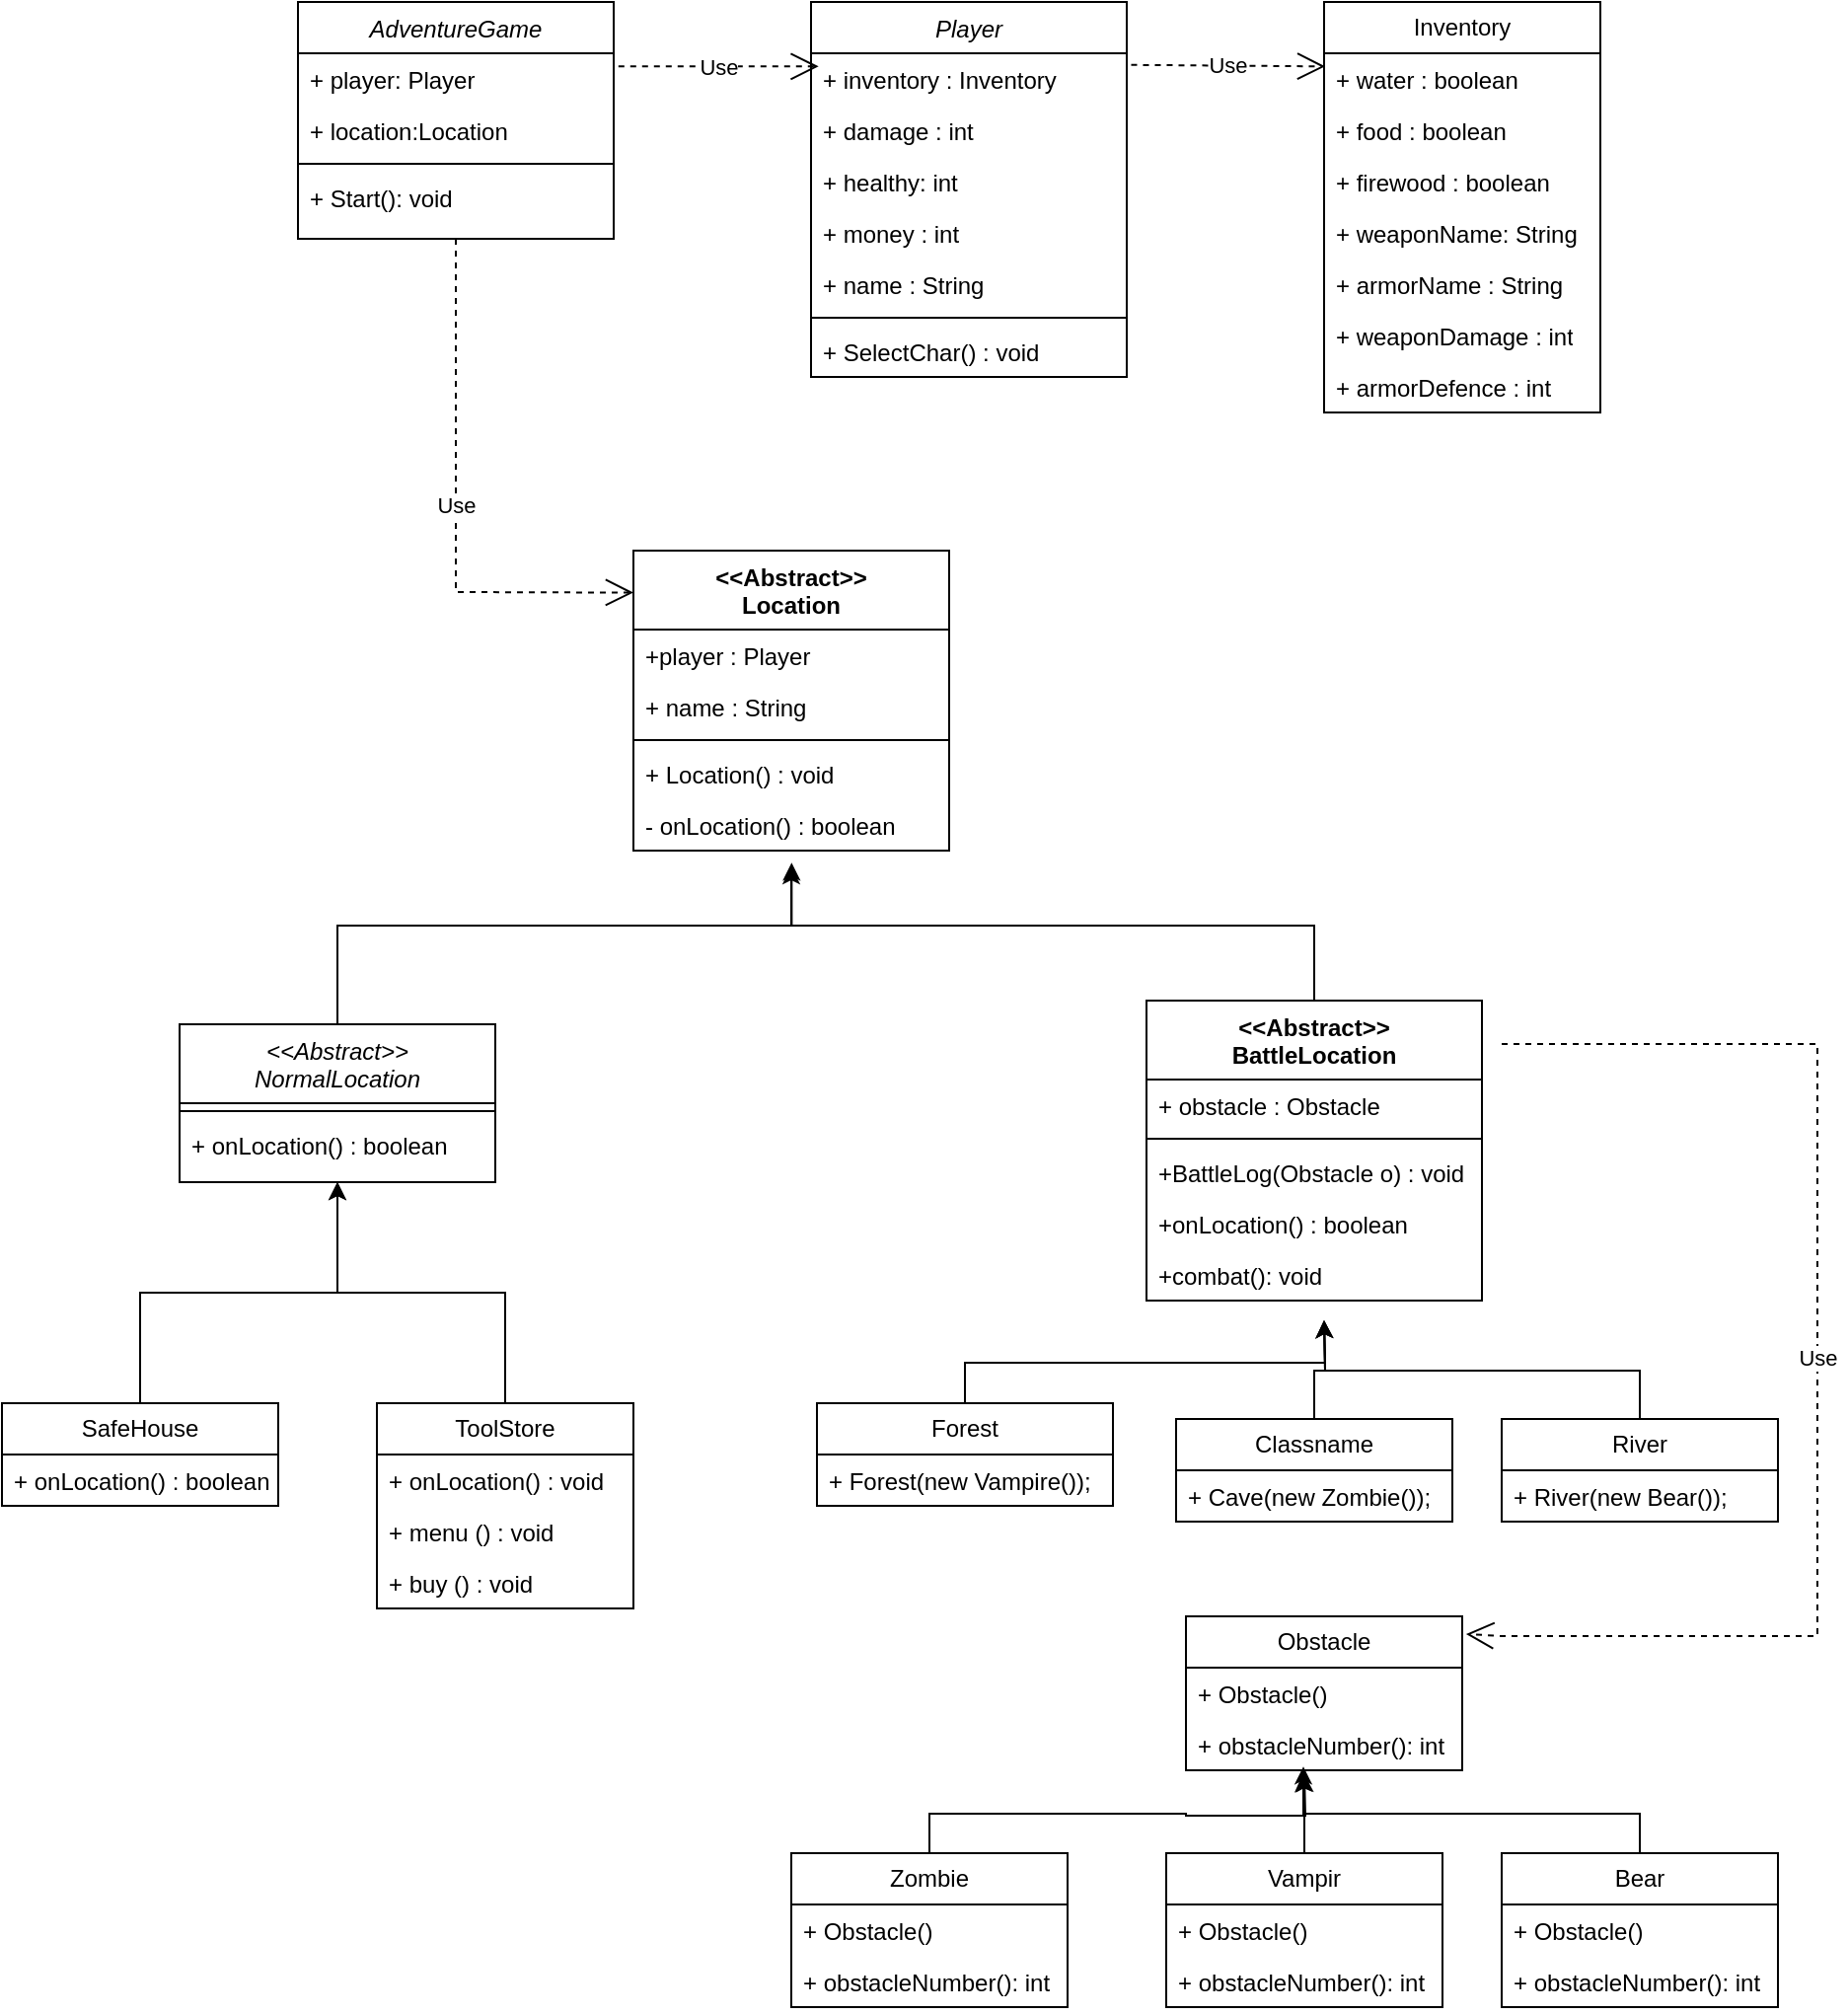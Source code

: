 <mxfile version="26.2.15">
  <diagram id="C5RBs43oDa-KdzZeNtuy" name="Page-1">
    <mxGraphModel dx="1303" dy="825" grid="1" gridSize="10" guides="1" tooltips="1" connect="1" arrows="1" fold="1" page="1" pageScale="1" pageWidth="827" pageHeight="1169" math="0" shadow="0">
      <root>
        <mxCell id="WIyWlLk6GJQsqaUBKTNV-0" />
        <mxCell id="WIyWlLk6GJQsqaUBKTNV-1" parent="WIyWlLk6GJQsqaUBKTNV-0" />
        <mxCell id="zkfFHV4jXpPFQw0GAbJ--0" value="AdventureGame&#xa;" style="swimlane;fontStyle=2;align=center;verticalAlign=top;childLayout=stackLayout;horizontal=1;startSize=26;horizontalStack=0;resizeParent=1;resizeLast=0;collapsible=1;marginBottom=0;rounded=0;shadow=0;strokeWidth=1;" parent="WIyWlLk6GJQsqaUBKTNV-1" vertex="1">
          <mxGeometry x="150" y="52" width="160" height="120" as="geometry">
            <mxRectangle x="230" y="140" width="160" height="26" as="alternateBounds" />
          </mxGeometry>
        </mxCell>
        <mxCell id="zkfFHV4jXpPFQw0GAbJ--1" value="+ player: Player" style="text;align=left;verticalAlign=top;spacingLeft=4;spacingRight=4;overflow=hidden;rotatable=0;points=[[0,0.5],[1,0.5]];portConstraint=eastwest;" parent="zkfFHV4jXpPFQw0GAbJ--0" vertex="1">
          <mxGeometry y="26" width="160" height="26" as="geometry" />
        </mxCell>
        <mxCell id="zkfFHV4jXpPFQw0GAbJ--2" value="+ location:Location" style="text;align=left;verticalAlign=top;spacingLeft=4;spacingRight=4;overflow=hidden;rotatable=0;points=[[0,0.5],[1,0.5]];portConstraint=eastwest;rounded=0;shadow=0;html=0;" parent="zkfFHV4jXpPFQw0GAbJ--0" vertex="1">
          <mxGeometry y="52" width="160" height="26" as="geometry" />
        </mxCell>
        <mxCell id="zkfFHV4jXpPFQw0GAbJ--4" value="" style="line;html=1;strokeWidth=1;align=left;verticalAlign=middle;spacingTop=-1;spacingLeft=3;spacingRight=3;rotatable=0;labelPosition=right;points=[];portConstraint=eastwest;" parent="zkfFHV4jXpPFQw0GAbJ--0" vertex="1">
          <mxGeometry y="78" width="160" height="8" as="geometry" />
        </mxCell>
        <mxCell id="zkfFHV4jXpPFQw0GAbJ--5" value="+ Start(): void" style="text;align=left;verticalAlign=top;spacingLeft=4;spacingRight=4;overflow=hidden;rotatable=0;points=[[0,0.5],[1,0.5]];portConstraint=eastwest;" parent="zkfFHV4jXpPFQw0GAbJ--0" vertex="1">
          <mxGeometry y="86" width="160" height="26" as="geometry" />
        </mxCell>
        <mxCell id="NJzve4lc0unuuCu3DnYu-0" value="Player" style="swimlane;fontStyle=2;align=center;verticalAlign=top;childLayout=stackLayout;horizontal=1;startSize=26;horizontalStack=0;resizeParent=1;resizeLast=0;collapsible=1;marginBottom=0;rounded=0;shadow=0;strokeWidth=1;" vertex="1" parent="WIyWlLk6GJQsqaUBKTNV-1">
          <mxGeometry x="410" y="52" width="160" height="190" as="geometry">
            <mxRectangle x="230" y="140" width="160" height="26" as="alternateBounds" />
          </mxGeometry>
        </mxCell>
        <mxCell id="NJzve4lc0unuuCu3DnYu-2" value="+ inventory : Inventory" style="text;align=left;verticalAlign=top;spacingLeft=4;spacingRight=4;overflow=hidden;rotatable=0;points=[[0,0.5],[1,0.5]];portConstraint=eastwest;rounded=0;shadow=0;html=0;" vertex="1" parent="NJzve4lc0unuuCu3DnYu-0">
          <mxGeometry y="26" width="160" height="26" as="geometry" />
        </mxCell>
        <mxCell id="NJzve4lc0unuuCu3DnYu-8" value="+ damage : int" style="text;align=left;verticalAlign=top;spacingLeft=4;spacingRight=4;overflow=hidden;rotatable=0;points=[[0,0.5],[1,0.5]];portConstraint=eastwest;rounded=0;shadow=0;html=0;" vertex="1" parent="NJzve4lc0unuuCu3DnYu-0">
          <mxGeometry y="52" width="160" height="26" as="geometry" />
        </mxCell>
        <mxCell id="NJzve4lc0unuuCu3DnYu-7" value="+ healthy: int&#xa;" style="text;align=left;verticalAlign=top;spacingLeft=4;spacingRight=4;overflow=hidden;rotatable=0;points=[[0,0.5],[1,0.5]];portConstraint=eastwest;rounded=0;shadow=0;html=0;" vertex="1" parent="NJzve4lc0unuuCu3DnYu-0">
          <mxGeometry y="78" width="160" height="26" as="geometry" />
        </mxCell>
        <mxCell id="NJzve4lc0unuuCu3DnYu-6" value="+ money : int" style="text;align=left;verticalAlign=top;spacingLeft=4;spacingRight=4;overflow=hidden;rotatable=0;points=[[0,0.5],[1,0.5]];portConstraint=eastwest;rounded=0;shadow=0;html=0;" vertex="1" parent="NJzve4lc0unuuCu3DnYu-0">
          <mxGeometry y="104" width="160" height="26" as="geometry" />
        </mxCell>
        <mxCell id="NJzve4lc0unuuCu3DnYu-5" value="+ name : String" style="text;align=left;verticalAlign=top;spacingLeft=4;spacingRight=4;overflow=hidden;rotatable=0;points=[[0,0.5],[1,0.5]];portConstraint=eastwest;rounded=0;shadow=0;html=0;" vertex="1" parent="NJzve4lc0unuuCu3DnYu-0">
          <mxGeometry y="130" width="160" height="26" as="geometry" />
        </mxCell>
        <mxCell id="NJzve4lc0unuuCu3DnYu-3" value="" style="line;html=1;strokeWidth=1;align=left;verticalAlign=middle;spacingTop=-1;spacingLeft=3;spacingRight=3;rotatable=0;labelPosition=right;points=[];portConstraint=eastwest;" vertex="1" parent="NJzve4lc0unuuCu3DnYu-0">
          <mxGeometry y="156" width="160" height="8" as="geometry" />
        </mxCell>
        <mxCell id="NJzve4lc0unuuCu3DnYu-4" value="+ SelectChar() : void" style="text;align=left;verticalAlign=top;spacingLeft=4;spacingRight=4;overflow=hidden;rotatable=0;points=[[0,0.5],[1,0.5]];portConstraint=eastwest;" vertex="1" parent="NJzve4lc0unuuCu3DnYu-0">
          <mxGeometry y="164" width="160" height="26" as="geometry" />
        </mxCell>
        <mxCell id="NJzve4lc0unuuCu3DnYu-9" value="Inventory" style="swimlane;fontStyle=0;childLayout=stackLayout;horizontal=1;startSize=26;fillColor=none;horizontalStack=0;resizeParent=1;resizeParentMax=0;resizeLast=0;collapsible=1;marginBottom=0;whiteSpace=wrap;html=1;" vertex="1" parent="WIyWlLk6GJQsqaUBKTNV-1">
          <mxGeometry x="670" y="52" width="140" height="208" as="geometry" />
        </mxCell>
        <mxCell id="NJzve4lc0unuuCu3DnYu-10" value="+ water : boolean" style="text;strokeColor=none;fillColor=none;align=left;verticalAlign=top;spacingLeft=4;spacingRight=4;overflow=hidden;rotatable=0;points=[[0,0.5],[1,0.5]];portConstraint=eastwest;whiteSpace=wrap;html=1;" vertex="1" parent="NJzve4lc0unuuCu3DnYu-9">
          <mxGeometry y="26" width="140" height="26" as="geometry" />
        </mxCell>
        <mxCell id="NJzve4lc0unuuCu3DnYu-11" value="+ food : boolean&lt;span style=&quot;white-space: pre;&quot;&gt;&#x9;&lt;/span&gt;" style="text;strokeColor=none;fillColor=none;align=left;verticalAlign=top;spacingLeft=4;spacingRight=4;overflow=hidden;rotatable=0;points=[[0,0.5],[1,0.5]];portConstraint=eastwest;whiteSpace=wrap;html=1;" vertex="1" parent="NJzve4lc0unuuCu3DnYu-9">
          <mxGeometry y="52" width="140" height="26" as="geometry" />
        </mxCell>
        <mxCell id="NJzve4lc0unuuCu3DnYu-12" value="+ firewood : boolean" style="text;strokeColor=none;fillColor=none;align=left;verticalAlign=top;spacingLeft=4;spacingRight=4;overflow=hidden;rotatable=0;points=[[0,0.5],[1,0.5]];portConstraint=eastwest;whiteSpace=wrap;html=1;" vertex="1" parent="NJzve4lc0unuuCu3DnYu-9">
          <mxGeometry y="78" width="140" height="26" as="geometry" />
        </mxCell>
        <mxCell id="NJzve4lc0unuuCu3DnYu-16" value="+ weaponName: String" style="text;strokeColor=none;fillColor=none;align=left;verticalAlign=top;spacingLeft=4;spacingRight=4;overflow=hidden;rotatable=0;points=[[0,0.5],[1,0.5]];portConstraint=eastwest;whiteSpace=wrap;html=1;" vertex="1" parent="NJzve4lc0unuuCu3DnYu-9">
          <mxGeometry y="104" width="140" height="26" as="geometry" />
        </mxCell>
        <mxCell id="NJzve4lc0unuuCu3DnYu-15" value="+ armorName : String" style="text;strokeColor=none;fillColor=none;align=left;verticalAlign=top;spacingLeft=4;spacingRight=4;overflow=hidden;rotatable=0;points=[[0,0.5],[1,0.5]];portConstraint=eastwest;whiteSpace=wrap;html=1;" vertex="1" parent="NJzve4lc0unuuCu3DnYu-9">
          <mxGeometry y="130" width="140" height="26" as="geometry" />
        </mxCell>
        <mxCell id="NJzve4lc0unuuCu3DnYu-14" value="+ weaponDamage : int" style="text;strokeColor=none;fillColor=none;align=left;verticalAlign=top;spacingLeft=4;spacingRight=4;overflow=hidden;rotatable=0;points=[[0,0.5],[1,0.5]];portConstraint=eastwest;whiteSpace=wrap;html=1;" vertex="1" parent="NJzve4lc0unuuCu3DnYu-9">
          <mxGeometry y="156" width="140" height="26" as="geometry" />
        </mxCell>
        <mxCell id="NJzve4lc0unuuCu3DnYu-13" value="+ armorDefence : int" style="text;strokeColor=none;fillColor=none;align=left;verticalAlign=top;spacingLeft=4;spacingRight=4;overflow=hidden;rotatable=0;points=[[0,0.5],[1,0.5]];portConstraint=eastwest;whiteSpace=wrap;html=1;" vertex="1" parent="NJzve4lc0unuuCu3DnYu-9">
          <mxGeometry y="182" width="140" height="26" as="geometry" />
        </mxCell>
        <mxCell id="NJzve4lc0unuuCu3DnYu-27" value="&amp;lt;&amp;lt;Abstract&amp;gt;&amp;gt;&lt;br&gt;Location" style="swimlane;fontStyle=1;align=center;verticalAlign=top;childLayout=stackLayout;horizontal=1;startSize=40;horizontalStack=0;resizeParent=1;resizeParentMax=0;resizeLast=0;collapsible=1;marginBottom=0;whiteSpace=wrap;html=1;" vertex="1" parent="WIyWlLk6GJQsqaUBKTNV-1">
          <mxGeometry x="320" y="330" width="160" height="152" as="geometry" />
        </mxCell>
        <mxCell id="NJzve4lc0unuuCu3DnYu-28" value="+player : Player" style="text;strokeColor=none;fillColor=none;align=left;verticalAlign=top;spacingLeft=4;spacingRight=4;overflow=hidden;rotatable=0;points=[[0,0.5],[1,0.5]];portConstraint=eastwest;whiteSpace=wrap;html=1;" vertex="1" parent="NJzve4lc0unuuCu3DnYu-27">
          <mxGeometry y="40" width="160" height="26" as="geometry" />
        </mxCell>
        <mxCell id="NJzve4lc0unuuCu3DnYu-31" value="+ name : String" style="text;strokeColor=none;fillColor=none;align=left;verticalAlign=top;spacingLeft=4;spacingRight=4;overflow=hidden;rotatable=0;points=[[0,0.5],[1,0.5]];portConstraint=eastwest;whiteSpace=wrap;html=1;" vertex="1" parent="NJzve4lc0unuuCu3DnYu-27">
          <mxGeometry y="66" width="160" height="26" as="geometry" />
        </mxCell>
        <mxCell id="NJzve4lc0unuuCu3DnYu-29" value="" style="line;strokeWidth=1;fillColor=none;align=left;verticalAlign=middle;spacingTop=-1;spacingLeft=3;spacingRight=3;rotatable=0;labelPosition=right;points=[];portConstraint=eastwest;strokeColor=inherit;" vertex="1" parent="NJzve4lc0unuuCu3DnYu-27">
          <mxGeometry y="92" width="160" height="8" as="geometry" />
        </mxCell>
        <mxCell id="NJzve4lc0unuuCu3DnYu-30" value="+ Location() : void" style="text;strokeColor=none;fillColor=none;align=left;verticalAlign=top;spacingLeft=4;spacingRight=4;overflow=hidden;rotatable=0;points=[[0,0.5],[1,0.5]];portConstraint=eastwest;whiteSpace=wrap;html=1;" vertex="1" parent="NJzve4lc0unuuCu3DnYu-27">
          <mxGeometry y="100" width="160" height="26" as="geometry" />
        </mxCell>
        <mxCell id="NJzve4lc0unuuCu3DnYu-32" value="- onLocation() : boolean&lt;span style=&quot;color: rgba(0, 0, 0, 0); font-family: monospace; font-size: 0px; text-wrap-mode: nowrap;&quot;&gt;%3CmxGraphModel%3E%3Croot%3E%3CmxCell%20id%3D%220%22%2F%3E%3CmxCell%20id%3D%221%22%20parent%3D%220%22%2F%3E%3CmxCell%20id%3D%222%22%20value%3D%22AdventureGame%26%2310%3B%22%20style%3D%22swimlane%3BfontStyle%3D2%3Balign%3Dcenter%3BverticalAlign%3Dtop%3BchildLayout%3DstackLayout%3Bhorizontal%3D1%3BstartSize%3D26%3BhorizontalStack%3D0%3BresizeParent%3D1%3BresizeLast%3D0%3Bcollapsible%3D1%3BmarginBottom%3D0%3Brounded%3D0%3Bshadow%3D0%3BstrokeWidth%3D1%3B%22%20vertex%3D%221%22%20parent%3D%221%22%3E%3CmxGeometry%20x%3D%22180%22%20y%3D%2270%22%20width%3D%22160%22%20height%3D%22120%22%20as%3D%22geometry%22%3E%3CmxRectangle%20x%3D%22230%22%20y%3D%22140%22%20width%3D%22160%22%20height%3D%2226%22%20as%3D%22alternateBounds%22%2F%3E%3C%2FmxGeometry%3E%3C%2FmxCell%3E%3CmxCell%20id%3D%223%22%20value%3D%22%2B%20player%3A%20Player%22%20style%3D%22text%3Balign%3Dleft%3BverticalAlign%3Dtop%3BspacingLeft%3D4%3BspacingRight%3D4%3Boverflow%3Dhidden%3Brotatable%3D0%3Bpoints%3D%5B%5B0%2C0.5%5D%2C%5B1%2C0.5%5D%5D%3BportConstraint%3Deastwest%3B%22%20vertex%3D%221%22%20parent%3D%222%22%3E%3CmxGeometry%20y%3D%2226%22%20width%3D%22160%22%20height%3D%2226%22%20as%3D%22geometry%22%2F%3E%3C%2FmxCell%3E%3CmxCell%20id%3D%224%22%20value%3D%22%2B%20location%3ALocation%22%20style%3D%22text%3Balign%3Dleft%3BverticalAlign%3Dtop%3BspacingLeft%3D4%3BspacingRight%3D4%3Boverflow%3Dhidden%3Brotatable%3D0%3Bpoints%3D%5B%5B0%2C0.5%5D%2C%5B1%2C0.5%5D%5D%3BportConstraint%3Deastwest%3Brounded%3D0%3Bshadow%3D0%3Bhtml%3D0%3B%22%20vertex%3D%221%22%20parent%3D%222%22%3E%3CmxGeometry%20y%3D%2252%22%20width%3D%22160%22%20height%3D%2226%22%20as%3D%22geometry%22%2F%3E%3C%2FmxCell%3E%3CmxCell%20id%3D%225%22%20value%3D%22%22%20style%3D%22line%3Bhtml%3D1%3BstrokeWidth%3D1%3Balign%3Dleft%3BverticalAlign%3Dmiddle%3BspacingTop%3D-1%3BspacingLeft%3D3%3BspacingRight%3D3%3Brotatable%3D0%3BlabelPosition%3Dright%3Bpoints%3D%5B%5D%3BportConstraint%3Deastwest%3B%22%20vertex%3D%221%22%20parent%3D%222%22%3E%3CmxGeometry%20y%3D%2278%22%20width%3D%22160%22%20height%3D%228%22%20as%3D%22geometry%22%2F%3E%3C%2FmxCell%3E%3CmxCell%20id%3D%226%22%20value%3D%22%2B%20Start()%3A%20void%22%20style%3D%22text%3Balign%3Dleft%3BverticalAlign%3Dtop%3BspacingLeft%3D4%3BspacingRight%3D4%3Boverflow%3Dhidden%3Brotatable%3D0%3Bpoints%3D%5B%5B0%2C0.5%5D%2C%5B1%2C0.5%5D%5D%3BportConstraint%3Deastwest%3B%22%20vertex%3D%221%22%20parent%3D%222%22%3E%3CmxGeometry%20y%3D%2286%22%20width%3D%22160%22%20height%3D%2226%22%20as%3D%22geometry%22%2F%3E%3C%2FmxCell%3E%3C%2Froot%3E%3C%2FmxGraphModel%3E&lt;/span&gt;" style="text;strokeColor=none;fillColor=none;align=left;verticalAlign=top;spacingLeft=4;spacingRight=4;overflow=hidden;rotatable=0;points=[[0,0.5],[1,0.5]];portConstraint=eastwest;whiteSpace=wrap;html=1;" vertex="1" parent="NJzve4lc0unuuCu3DnYu-27">
          <mxGeometry y="126" width="160" height="26" as="geometry" />
        </mxCell>
        <mxCell id="NJzve4lc0unuuCu3DnYu-33" value="&lt;&lt;Abstract&gt;&gt;&#xa;NormalLocation" style="swimlane;fontStyle=2;align=center;verticalAlign=top;childLayout=stackLayout;horizontal=1;startSize=40;horizontalStack=0;resizeParent=1;resizeLast=0;collapsible=1;marginBottom=0;rounded=0;shadow=0;strokeWidth=1;" vertex="1" parent="WIyWlLk6GJQsqaUBKTNV-1">
          <mxGeometry x="90" y="570" width="160" height="80" as="geometry">
            <mxRectangle x="230" y="140" width="160" height="26" as="alternateBounds" />
          </mxGeometry>
        </mxCell>
        <mxCell id="NJzve4lc0unuuCu3DnYu-36" value="" style="line;html=1;strokeWidth=1;align=left;verticalAlign=middle;spacingTop=-1;spacingLeft=3;spacingRight=3;rotatable=0;labelPosition=right;points=[];portConstraint=eastwest;" vertex="1" parent="NJzve4lc0unuuCu3DnYu-33">
          <mxGeometry y="40" width="160" height="8" as="geometry" />
        </mxCell>
        <mxCell id="NJzve4lc0unuuCu3DnYu-37" value="+ onLocation() : boolean" style="text;align=left;verticalAlign=top;spacingLeft=4;spacingRight=4;overflow=hidden;rotatable=0;points=[[0,0.5],[1,0.5]];portConstraint=eastwest;" vertex="1" parent="NJzve4lc0unuuCu3DnYu-33">
          <mxGeometry y="48" width="160" height="26" as="geometry" />
        </mxCell>
        <mxCell id="NJzve4lc0unuuCu3DnYu-87" style="edgeStyle=orthogonalEdgeStyle;rounded=0;orthogonalLoop=1;jettySize=auto;html=1;exitX=0.5;exitY=0;exitDx=0;exitDy=0;entryX=0.5;entryY=1;entryDx=0;entryDy=0;" edge="1" parent="WIyWlLk6GJQsqaUBKTNV-1" source="NJzve4lc0unuuCu3DnYu-41" target="NJzve4lc0unuuCu3DnYu-33">
          <mxGeometry relative="1" as="geometry" />
        </mxCell>
        <mxCell id="NJzve4lc0unuuCu3DnYu-41" value="ToolStore" style="swimlane;fontStyle=0;childLayout=stackLayout;horizontal=1;startSize=26;fillColor=none;horizontalStack=0;resizeParent=1;resizeParentMax=0;resizeLast=0;collapsible=1;marginBottom=0;whiteSpace=wrap;html=1;" vertex="1" parent="WIyWlLk6GJQsqaUBKTNV-1">
          <mxGeometry x="190" y="762" width="130" height="104" as="geometry" />
        </mxCell>
        <mxCell id="NJzve4lc0unuuCu3DnYu-42" value="+ onLocation() : void&amp;nbsp;" style="text;strokeColor=none;fillColor=none;align=left;verticalAlign=top;spacingLeft=4;spacingRight=4;overflow=hidden;rotatable=0;points=[[0,0.5],[1,0.5]];portConstraint=eastwest;whiteSpace=wrap;html=1;" vertex="1" parent="NJzve4lc0unuuCu3DnYu-41">
          <mxGeometry y="26" width="130" height="26" as="geometry" />
        </mxCell>
        <mxCell id="NJzve4lc0unuuCu3DnYu-43" value="+ menu () : void" style="text;strokeColor=none;fillColor=none;align=left;verticalAlign=top;spacingLeft=4;spacingRight=4;overflow=hidden;rotatable=0;points=[[0,0.5],[1,0.5]];portConstraint=eastwest;whiteSpace=wrap;html=1;" vertex="1" parent="NJzve4lc0unuuCu3DnYu-41">
          <mxGeometry y="52" width="130" height="26" as="geometry" />
        </mxCell>
        <mxCell id="NJzve4lc0unuuCu3DnYu-44" value="+ buy () : void" style="text;strokeColor=none;fillColor=none;align=left;verticalAlign=top;spacingLeft=4;spacingRight=4;overflow=hidden;rotatable=0;points=[[0,0.5],[1,0.5]];portConstraint=eastwest;whiteSpace=wrap;html=1;" vertex="1" parent="NJzve4lc0unuuCu3DnYu-41">
          <mxGeometry y="78" width="130" height="26" as="geometry" />
        </mxCell>
        <mxCell id="NJzve4lc0unuuCu3DnYu-86" style="edgeStyle=orthogonalEdgeStyle;rounded=0;orthogonalLoop=1;jettySize=auto;html=1;exitX=0.5;exitY=0;exitDx=0;exitDy=0;entryX=0.5;entryY=1;entryDx=0;entryDy=0;" edge="1" parent="WIyWlLk6GJQsqaUBKTNV-1" source="NJzve4lc0unuuCu3DnYu-45" target="NJzve4lc0unuuCu3DnYu-33">
          <mxGeometry relative="1" as="geometry" />
        </mxCell>
        <mxCell id="NJzve4lc0unuuCu3DnYu-45" value="SafeHouse" style="swimlane;fontStyle=0;childLayout=stackLayout;horizontal=1;startSize=26;fillColor=none;horizontalStack=0;resizeParent=1;resizeParentMax=0;resizeLast=0;collapsible=1;marginBottom=0;whiteSpace=wrap;html=1;" vertex="1" parent="WIyWlLk6GJQsqaUBKTNV-1">
          <mxGeometry y="762" width="140" height="52" as="geometry" />
        </mxCell>
        <mxCell id="NJzve4lc0unuuCu3DnYu-46" value="+ onLocation() : boolean" style="text;strokeColor=none;fillColor=none;align=left;verticalAlign=top;spacingLeft=4;spacingRight=4;overflow=hidden;rotatable=0;points=[[0,0.5],[1,0.5]];portConstraint=eastwest;whiteSpace=wrap;html=1;" vertex="1" parent="NJzve4lc0unuuCu3DnYu-45">
          <mxGeometry y="26" width="140" height="26" as="geometry" />
        </mxCell>
        <mxCell id="NJzve4lc0unuuCu3DnYu-85" style="edgeStyle=orthogonalEdgeStyle;rounded=0;orthogonalLoop=1;jettySize=auto;html=1;exitX=0.5;exitY=0;exitDx=0;exitDy=0;" edge="1" parent="WIyWlLk6GJQsqaUBKTNV-1" source="NJzve4lc0unuuCu3DnYu-52">
          <mxGeometry relative="1" as="geometry">
            <mxPoint x="400" y="490" as="targetPoint" />
            <Array as="points">
              <mxPoint x="665" y="520" />
              <mxPoint x="400" y="520" />
            </Array>
          </mxGeometry>
        </mxCell>
        <mxCell id="NJzve4lc0unuuCu3DnYu-52" value="&amp;lt;&amp;lt;Abstract&amp;gt;&amp;gt;&lt;br&gt;BattleLocation" style="swimlane;fontStyle=1;align=center;verticalAlign=top;childLayout=stackLayout;horizontal=1;startSize=40;horizontalStack=0;resizeParent=1;resizeParentMax=0;resizeLast=0;collapsible=1;marginBottom=0;whiteSpace=wrap;html=1;" vertex="1" parent="WIyWlLk6GJQsqaUBKTNV-1">
          <mxGeometry x="580" y="558" width="170" height="152" as="geometry" />
        </mxCell>
        <mxCell id="NJzve4lc0unuuCu3DnYu-53" value="+ obstacle : Obstacle" style="text;strokeColor=none;fillColor=none;align=left;verticalAlign=top;spacingLeft=4;spacingRight=4;overflow=hidden;rotatable=0;points=[[0,0.5],[1,0.5]];portConstraint=eastwest;whiteSpace=wrap;html=1;" vertex="1" parent="NJzve4lc0unuuCu3DnYu-52">
          <mxGeometry y="40" width="170" height="26" as="geometry" />
        </mxCell>
        <mxCell id="NJzve4lc0unuuCu3DnYu-55" value="" style="line;strokeWidth=1;fillColor=none;align=left;verticalAlign=middle;spacingTop=-1;spacingLeft=3;spacingRight=3;rotatable=0;labelPosition=right;points=[];portConstraint=eastwest;strokeColor=inherit;" vertex="1" parent="NJzve4lc0unuuCu3DnYu-52">
          <mxGeometry y="66" width="170" height="8" as="geometry" />
        </mxCell>
        <mxCell id="NJzve4lc0unuuCu3DnYu-56" value="+BattleLog(Obstacle o) : void" style="text;strokeColor=none;fillColor=none;align=left;verticalAlign=top;spacingLeft=4;spacingRight=4;overflow=hidden;rotatable=0;points=[[0,0.5],[1,0.5]];portConstraint=eastwest;whiteSpace=wrap;html=1;" vertex="1" parent="NJzve4lc0unuuCu3DnYu-52">
          <mxGeometry y="74" width="170" height="26" as="geometry" />
        </mxCell>
        <mxCell id="NJzve4lc0unuuCu3DnYu-57" value="+onLocation() : boolean" style="text;strokeColor=none;fillColor=none;align=left;verticalAlign=top;spacingLeft=4;spacingRight=4;overflow=hidden;rotatable=0;points=[[0,0.5],[1,0.5]];portConstraint=eastwest;whiteSpace=wrap;html=1;" vertex="1" parent="NJzve4lc0unuuCu3DnYu-52">
          <mxGeometry y="100" width="170" height="26" as="geometry" />
        </mxCell>
        <mxCell id="NJzve4lc0unuuCu3DnYu-58" value="+combat(): void" style="text;strokeColor=none;fillColor=none;align=left;verticalAlign=top;spacingLeft=4;spacingRight=4;overflow=hidden;rotatable=0;points=[[0,0.5],[1,0.5]];portConstraint=eastwest;whiteSpace=wrap;html=1;" vertex="1" parent="NJzve4lc0unuuCu3DnYu-52">
          <mxGeometry y="126" width="170" height="26" as="geometry" />
        </mxCell>
        <mxCell id="NJzve4lc0unuuCu3DnYu-101" style="edgeStyle=orthogonalEdgeStyle;rounded=0;orthogonalLoop=1;jettySize=auto;html=1;exitX=0.5;exitY=0;exitDx=0;exitDy=0;" edge="1" parent="WIyWlLk6GJQsqaUBKTNV-1" source="NJzve4lc0unuuCu3DnYu-59">
          <mxGeometry relative="1" as="geometry">
            <mxPoint x="670" y="720.0" as="targetPoint" />
          </mxGeometry>
        </mxCell>
        <mxCell id="NJzve4lc0unuuCu3DnYu-59" value="Forest" style="swimlane;fontStyle=0;childLayout=stackLayout;horizontal=1;startSize=26;fillColor=none;horizontalStack=0;resizeParent=1;resizeParentMax=0;resizeLast=0;collapsible=1;marginBottom=0;whiteSpace=wrap;html=1;" vertex="1" parent="WIyWlLk6GJQsqaUBKTNV-1">
          <mxGeometry x="413" y="762" width="150" height="52" as="geometry" />
        </mxCell>
        <mxCell id="NJzve4lc0unuuCu3DnYu-60" value="+ Forest(new Vampire());" style="text;strokeColor=none;fillColor=none;align=left;verticalAlign=top;spacingLeft=4;spacingRight=4;overflow=hidden;rotatable=0;points=[[0,0.5],[1,0.5]];portConstraint=eastwest;whiteSpace=wrap;html=1;" vertex="1" parent="NJzve4lc0unuuCu3DnYu-59">
          <mxGeometry y="26" width="150" height="26" as="geometry" />
        </mxCell>
        <mxCell id="NJzve4lc0unuuCu3DnYu-102" style="edgeStyle=orthogonalEdgeStyle;rounded=0;orthogonalLoop=1;jettySize=auto;html=1;exitX=0.5;exitY=0;exitDx=0;exitDy=0;" edge="1" parent="WIyWlLk6GJQsqaUBKTNV-1" source="NJzve4lc0unuuCu3DnYu-63">
          <mxGeometry relative="1" as="geometry">
            <mxPoint x="670" y="720.0" as="targetPoint" />
          </mxGeometry>
        </mxCell>
        <mxCell id="NJzve4lc0unuuCu3DnYu-63" value="Classname" style="swimlane;fontStyle=0;childLayout=stackLayout;horizontal=1;startSize=26;fillColor=none;horizontalStack=0;resizeParent=1;resizeParentMax=0;resizeLast=0;collapsible=1;marginBottom=0;whiteSpace=wrap;html=1;" vertex="1" parent="WIyWlLk6GJQsqaUBKTNV-1">
          <mxGeometry x="595" y="770" width="140" height="52" as="geometry" />
        </mxCell>
        <mxCell id="NJzve4lc0unuuCu3DnYu-64" value="+ Cave(new Zombie());" style="text;strokeColor=none;fillColor=none;align=left;verticalAlign=top;spacingLeft=4;spacingRight=4;overflow=hidden;rotatable=0;points=[[0,0.5],[1,0.5]];portConstraint=eastwest;whiteSpace=wrap;html=1;" vertex="1" parent="NJzve4lc0unuuCu3DnYu-63">
          <mxGeometry y="26" width="140" height="26" as="geometry" />
        </mxCell>
        <mxCell id="NJzve4lc0unuuCu3DnYu-103" style="edgeStyle=orthogonalEdgeStyle;rounded=0;orthogonalLoop=1;jettySize=auto;html=1;exitX=0.5;exitY=0;exitDx=0;exitDy=0;" edge="1" parent="WIyWlLk6GJQsqaUBKTNV-1" source="NJzve4lc0unuuCu3DnYu-65">
          <mxGeometry relative="1" as="geometry">
            <mxPoint x="670" y="720.0" as="targetPoint" />
          </mxGeometry>
        </mxCell>
        <mxCell id="NJzve4lc0unuuCu3DnYu-65" value="River" style="swimlane;fontStyle=0;childLayout=stackLayout;horizontal=1;startSize=26;fillColor=none;horizontalStack=0;resizeParent=1;resizeParentMax=0;resizeLast=0;collapsible=1;marginBottom=0;whiteSpace=wrap;html=1;" vertex="1" parent="WIyWlLk6GJQsqaUBKTNV-1">
          <mxGeometry x="760" y="770" width="140" height="52" as="geometry" />
        </mxCell>
        <mxCell id="NJzve4lc0unuuCu3DnYu-66" value="+ River(new Bear());" style="text;strokeColor=none;fillColor=none;align=left;verticalAlign=top;spacingLeft=4;spacingRight=4;overflow=hidden;rotatable=0;points=[[0,0.5],[1,0.5]];portConstraint=eastwest;whiteSpace=wrap;html=1;" vertex="1" parent="NJzve4lc0unuuCu3DnYu-65">
          <mxGeometry y="26" width="140" height="26" as="geometry" />
        </mxCell>
        <mxCell id="NJzve4lc0unuuCu3DnYu-67" value="Obstacle" style="swimlane;fontStyle=0;childLayout=stackLayout;horizontal=1;startSize=26;fillColor=none;horizontalStack=0;resizeParent=1;resizeParentMax=0;resizeLast=0;collapsible=1;marginBottom=0;whiteSpace=wrap;html=1;" vertex="1" parent="WIyWlLk6GJQsqaUBKTNV-1">
          <mxGeometry x="600" y="870" width="140" height="78" as="geometry" />
        </mxCell>
        <mxCell id="NJzve4lc0unuuCu3DnYu-68" value="+ Obstacle()" style="text;strokeColor=none;fillColor=none;align=left;verticalAlign=top;spacingLeft=4;spacingRight=4;overflow=hidden;rotatable=0;points=[[0,0.5],[1,0.5]];portConstraint=eastwest;whiteSpace=wrap;html=1;" vertex="1" parent="NJzve4lc0unuuCu3DnYu-67">
          <mxGeometry y="26" width="140" height="26" as="geometry" />
        </mxCell>
        <mxCell id="NJzve4lc0unuuCu3DnYu-69" value="+ obstacleNumber(): int" style="text;strokeColor=none;fillColor=none;align=left;verticalAlign=top;spacingLeft=4;spacingRight=4;overflow=hidden;rotatable=0;points=[[0,0.5],[1,0.5]];portConstraint=eastwest;whiteSpace=wrap;html=1;" vertex="1" parent="NJzve4lc0unuuCu3DnYu-67">
          <mxGeometry y="52" width="140" height="26" as="geometry" />
        </mxCell>
        <mxCell id="NJzve4lc0unuuCu3DnYu-70" value="Bear" style="swimlane;fontStyle=0;childLayout=stackLayout;horizontal=1;startSize=26;fillColor=none;horizontalStack=0;resizeParent=1;resizeParentMax=0;resizeLast=0;collapsible=1;marginBottom=0;whiteSpace=wrap;html=1;" vertex="1" parent="WIyWlLk6GJQsqaUBKTNV-1">
          <mxGeometry x="760" y="990" width="140" height="78" as="geometry" />
        </mxCell>
        <mxCell id="NJzve4lc0unuuCu3DnYu-71" value="+ Obstacle()" style="text;strokeColor=none;fillColor=none;align=left;verticalAlign=top;spacingLeft=4;spacingRight=4;overflow=hidden;rotatable=0;points=[[0,0.5],[1,0.5]];portConstraint=eastwest;whiteSpace=wrap;html=1;" vertex="1" parent="NJzve4lc0unuuCu3DnYu-70">
          <mxGeometry y="26" width="140" height="26" as="geometry" />
        </mxCell>
        <mxCell id="NJzve4lc0unuuCu3DnYu-72" value="+ obstacleNumber(): int" style="text;strokeColor=none;fillColor=none;align=left;verticalAlign=top;spacingLeft=4;spacingRight=4;overflow=hidden;rotatable=0;points=[[0,0.5],[1,0.5]];portConstraint=eastwest;whiteSpace=wrap;html=1;" vertex="1" parent="NJzve4lc0unuuCu3DnYu-70">
          <mxGeometry y="52" width="140" height="26" as="geometry" />
        </mxCell>
        <mxCell id="NJzve4lc0unuuCu3DnYu-97" style="edgeStyle=orthogonalEdgeStyle;rounded=0;orthogonalLoop=1;jettySize=auto;html=1;exitX=0.5;exitY=0;exitDx=0;exitDy=0;" edge="1" parent="WIyWlLk6GJQsqaUBKTNV-1" source="NJzve4lc0unuuCu3DnYu-73">
          <mxGeometry relative="1" as="geometry">
            <mxPoint x="659.182" y="950" as="targetPoint" />
          </mxGeometry>
        </mxCell>
        <mxCell id="NJzve4lc0unuuCu3DnYu-73" value="Vampir" style="swimlane;fontStyle=0;childLayout=stackLayout;horizontal=1;startSize=26;fillColor=none;horizontalStack=0;resizeParent=1;resizeParentMax=0;resizeLast=0;collapsible=1;marginBottom=0;whiteSpace=wrap;html=1;" vertex="1" parent="WIyWlLk6GJQsqaUBKTNV-1">
          <mxGeometry x="590" y="990" width="140" height="78" as="geometry" />
        </mxCell>
        <mxCell id="NJzve4lc0unuuCu3DnYu-74" value="+ Obstacle()" style="text;strokeColor=none;fillColor=none;align=left;verticalAlign=top;spacingLeft=4;spacingRight=4;overflow=hidden;rotatable=0;points=[[0,0.5],[1,0.5]];portConstraint=eastwest;whiteSpace=wrap;html=1;" vertex="1" parent="NJzve4lc0unuuCu3DnYu-73">
          <mxGeometry y="26" width="140" height="26" as="geometry" />
        </mxCell>
        <mxCell id="NJzve4lc0unuuCu3DnYu-75" value="+ obstacleNumber(): int" style="text;strokeColor=none;fillColor=none;align=left;verticalAlign=top;spacingLeft=4;spacingRight=4;overflow=hidden;rotatable=0;points=[[0,0.5],[1,0.5]];portConstraint=eastwest;whiteSpace=wrap;html=1;" vertex="1" parent="NJzve4lc0unuuCu3DnYu-73">
          <mxGeometry y="52" width="140" height="26" as="geometry" />
        </mxCell>
        <mxCell id="NJzve4lc0unuuCu3DnYu-99" style="edgeStyle=orthogonalEdgeStyle;rounded=0;orthogonalLoop=1;jettySize=auto;html=1;exitX=0.5;exitY=0;exitDx=0;exitDy=0;" edge="1" parent="WIyWlLk6GJQsqaUBKTNV-1" source="NJzve4lc0unuuCu3DnYu-76">
          <mxGeometry relative="1" as="geometry">
            <mxPoint x="660" y="950" as="targetPoint" />
          </mxGeometry>
        </mxCell>
        <mxCell id="NJzve4lc0unuuCu3DnYu-76" value="Zombie" style="swimlane;fontStyle=0;childLayout=stackLayout;horizontal=1;startSize=26;fillColor=none;horizontalStack=0;resizeParent=1;resizeParentMax=0;resizeLast=0;collapsible=1;marginBottom=0;whiteSpace=wrap;html=1;" vertex="1" parent="WIyWlLk6GJQsqaUBKTNV-1">
          <mxGeometry x="400" y="990" width="140" height="78" as="geometry" />
        </mxCell>
        <mxCell id="NJzve4lc0unuuCu3DnYu-77" value="+ Obstacle()" style="text;strokeColor=none;fillColor=none;align=left;verticalAlign=top;spacingLeft=4;spacingRight=4;overflow=hidden;rotatable=0;points=[[0,0.5],[1,0.5]];portConstraint=eastwest;whiteSpace=wrap;html=1;" vertex="1" parent="NJzve4lc0unuuCu3DnYu-76">
          <mxGeometry y="26" width="140" height="26" as="geometry" />
        </mxCell>
        <mxCell id="NJzve4lc0unuuCu3DnYu-78" value="+ obstacleNumber(): int" style="text;strokeColor=none;fillColor=none;align=left;verticalAlign=top;spacingLeft=4;spacingRight=4;overflow=hidden;rotatable=0;points=[[0,0.5],[1,0.5]];portConstraint=eastwest;whiteSpace=wrap;html=1;" vertex="1" parent="NJzve4lc0unuuCu3DnYu-76">
          <mxGeometry y="52" width="140" height="26" as="geometry" />
        </mxCell>
        <mxCell id="NJzve4lc0unuuCu3DnYu-79" value="Use" style="endArrow=open;endSize=12;dashed=1;html=1;rounded=0;exitX=1.015;exitY=0.256;exitDx=0;exitDy=0;entryX=0.024;entryY=0.256;entryDx=0;entryDy=0;entryPerimeter=0;exitPerimeter=0;" edge="1" parent="WIyWlLk6GJQsqaUBKTNV-1" source="zkfFHV4jXpPFQw0GAbJ--1" target="NJzve4lc0unuuCu3DnYu-2">
          <mxGeometry width="160" relative="1" as="geometry">
            <mxPoint x="254" y="180" as="sourcePoint" />
            <mxPoint x="414" y="180" as="targetPoint" />
          </mxGeometry>
        </mxCell>
        <mxCell id="NJzve4lc0unuuCu3DnYu-81" value="Use" style="endArrow=open;endSize=12;dashed=1;html=1;rounded=0;exitX=0.5;exitY=1;exitDx=0;exitDy=0;entryX=0;entryY=0.14;entryDx=0;entryDy=0;entryPerimeter=0;" edge="1" parent="WIyWlLk6GJQsqaUBKTNV-1" source="zkfFHV4jXpPFQw0GAbJ--0" target="NJzve4lc0unuuCu3DnYu-27">
          <mxGeometry width="160" relative="1" as="geometry">
            <mxPoint x="238" y="255" as="sourcePoint" />
            <mxPoint x="340" y="240" as="targetPoint" />
            <Array as="points">
              <mxPoint x="230" y="351" />
            </Array>
          </mxGeometry>
        </mxCell>
        <mxCell id="NJzve4lc0unuuCu3DnYu-82" value="Use" style="endArrow=open;endSize=12;dashed=1;html=1;rounded=0;exitX=1.014;exitY=0.227;exitDx=0;exitDy=0;entryX=0.004;entryY=0.256;entryDx=0;entryDy=0;exitPerimeter=0;entryPerimeter=0;" edge="1" parent="WIyWlLk6GJQsqaUBKTNV-1" source="NJzve4lc0unuuCu3DnYu-2" target="NJzve4lc0unuuCu3DnYu-10">
          <mxGeometry width="160" relative="1" as="geometry">
            <mxPoint x="570" y="75" as="sourcePoint" />
            <mxPoint x="670" y="60" as="targetPoint" />
          </mxGeometry>
        </mxCell>
        <mxCell id="NJzve4lc0unuuCu3DnYu-84" style="edgeStyle=orthogonalEdgeStyle;rounded=0;orthogonalLoop=1;jettySize=auto;html=1;exitX=0.5;exitY=0;exitDx=0;exitDy=0;entryX=0.501;entryY=1.234;entryDx=0;entryDy=0;entryPerimeter=0;" edge="1" parent="WIyWlLk6GJQsqaUBKTNV-1" source="NJzve4lc0unuuCu3DnYu-33" target="NJzve4lc0unuuCu3DnYu-32">
          <mxGeometry relative="1" as="geometry">
            <Array as="points">
              <mxPoint x="170" y="520" />
              <mxPoint x="400" y="520" />
            </Array>
          </mxGeometry>
        </mxCell>
        <mxCell id="NJzve4lc0unuuCu3DnYu-98" style="edgeStyle=orthogonalEdgeStyle;rounded=0;orthogonalLoop=1;jettySize=auto;html=1;exitX=0.5;exitY=0;exitDx=0;exitDy=0;entryX=0.425;entryY=0.927;entryDx=0;entryDy=0;entryPerimeter=0;" edge="1" parent="WIyWlLk6GJQsqaUBKTNV-1" source="NJzve4lc0unuuCu3DnYu-70" target="NJzve4lc0unuuCu3DnYu-69">
          <mxGeometry relative="1" as="geometry">
            <Array as="points">
              <mxPoint x="830" y="970" />
              <mxPoint x="660" y="970" />
            </Array>
          </mxGeometry>
        </mxCell>
        <mxCell id="NJzve4lc0unuuCu3DnYu-100" value="Use" style="endArrow=open;endSize=12;dashed=1;html=1;rounded=0;entryX=1.014;entryY=0.115;entryDx=0;entryDy=0;entryPerimeter=0;" edge="1" parent="WIyWlLk6GJQsqaUBKTNV-1" target="NJzve4lc0unuuCu3DnYu-67">
          <mxGeometry width="160" relative="1" as="geometry">
            <mxPoint x="760" y="580" as="sourcePoint" />
            <mxPoint x="1020" y="449" as="targetPoint" />
            <Array as="points">
              <mxPoint x="920" y="580" />
              <mxPoint x="920" y="880" />
              <mxPoint x="760" y="880" />
            </Array>
          </mxGeometry>
        </mxCell>
      </root>
    </mxGraphModel>
  </diagram>
</mxfile>
